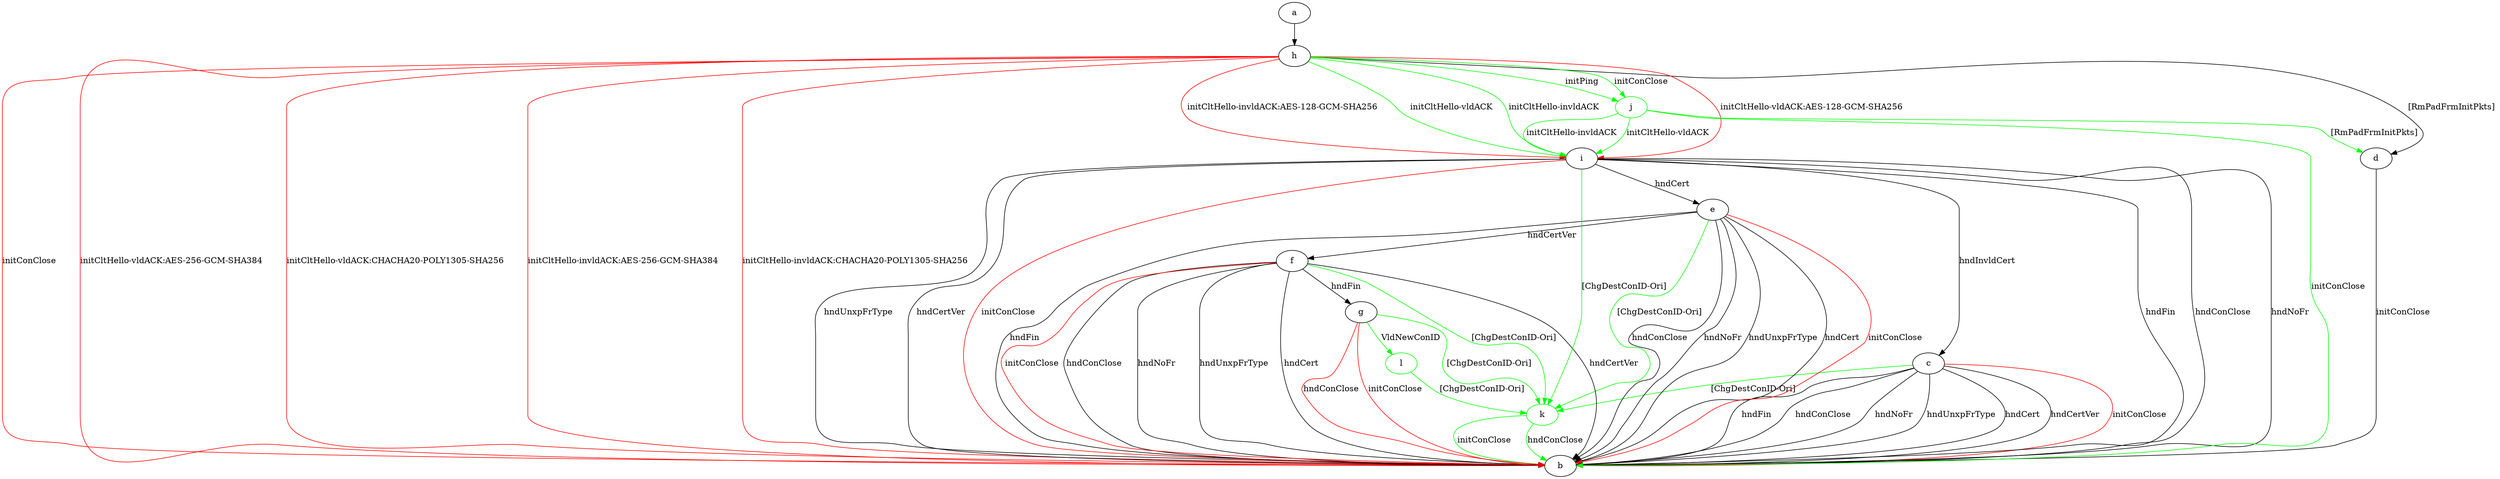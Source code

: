 digraph "" {
	a -> h	[key=0];
	c -> b	[key=0,
		label="hndFin "];
	c -> b	[key=1,
		label="hndConClose "];
	c -> b	[key=2,
		label="hndNoFr "];
	c -> b	[key=3,
		label="hndUnxpFrType "];
	c -> b	[key=4,
		label="hndCert "];
	c -> b	[key=5,
		label="hndCertVer "];
	c -> b	[key=6,
		color=red,
		label="initConClose "];
	k	[color=green];
	c -> k	[key=0,
		color=green,
		label="[ChgDestConID-Ori] "];
	d -> b	[key=0,
		label="initConClose "];
	e -> b	[key=0,
		label="hndFin "];
	e -> b	[key=1,
		label="hndConClose "];
	e -> b	[key=2,
		label="hndNoFr "];
	e -> b	[key=3,
		label="hndUnxpFrType "];
	e -> b	[key=4,
		label="hndCert "];
	e -> b	[key=5,
		color=red,
		label="initConClose "];
	e -> f	[key=0,
		label="hndCertVer "];
	e -> k	[key=0,
		color=green,
		label="[ChgDestConID-Ori] "];
	f -> b	[key=0,
		label="hndConClose "];
	f -> b	[key=1,
		label="hndNoFr "];
	f -> b	[key=2,
		label="hndUnxpFrType "];
	f -> b	[key=3,
		label="hndCert "];
	f -> b	[key=4,
		label="hndCertVer "];
	f -> b	[key=5,
		color=red,
		label="initConClose "];
	f -> g	[key=0,
		label="hndFin "];
	f -> k	[key=0,
		color=green,
		label="[ChgDestConID-Ori] "];
	g -> b	[key=0,
		color=red,
		label="initConClose "];
	g -> b	[key=1,
		color=red,
		label="hndConClose "];
	g -> k	[key=0,
		color=green,
		label="[ChgDestConID-Ori] "];
	l	[color=green];
	g -> l	[key=0,
		color=green,
		label="VldNewConID "];
	h -> b	[key=0,
		color=red,
		label="initConClose "];
	h -> b	[key=1,
		color=red,
		label="initCltHello-vldACK:AES-256-GCM-SHA384 "];
	h -> b	[key=2,
		color=red,
		label="initCltHello-vldACK:CHACHA20-POLY1305-SHA256 "];
	h -> b	[key=3,
		color=red,
		label="initCltHello-invldACK:AES-256-GCM-SHA384 "];
	h -> b	[key=4,
		color=red,
		label="initCltHello-invldACK:CHACHA20-POLY1305-SHA256 "];
	h -> d	[key=0,
		label="[RmPadFrmInitPkts] "];
	h -> i	[key=0,
		color=green,
		label="initCltHello-vldACK "];
	h -> i	[key=1,
		color=green,
		label="initCltHello-invldACK "];
	h -> i	[key=2,
		color=red,
		label="initCltHello-vldACK:AES-128-GCM-SHA256 "];
	h -> i	[key=3,
		color=red,
		label="initCltHello-invldACK:AES-128-GCM-SHA256 "];
	j	[color=green];
	h -> j	[key=0,
		color=green,
		label="initPing "];
	h -> j	[key=1,
		color=green,
		label="initConClose "];
	i -> b	[key=0,
		label="hndFin "];
	i -> b	[key=1,
		label="hndConClose "];
	i -> b	[key=2,
		label="hndNoFr "];
	i -> b	[key=3,
		label="hndUnxpFrType "];
	i -> b	[key=4,
		label="hndCertVer "];
	i -> b	[key=5,
		color=red,
		label="initConClose "];
	i -> c	[key=0,
		label="hndInvldCert "];
	i -> e	[key=0,
		label="hndCert "];
	i -> k	[key=0,
		color=green,
		label="[ChgDestConID-Ori] "];
	j -> b	[key=0,
		color=green,
		label="initConClose "];
	j -> d	[key=0,
		color=green,
		label="[RmPadFrmInitPkts] "];
	j -> i	[key=0,
		color=green,
		label="initCltHello-vldACK "];
	j -> i	[key=1,
		color=green,
		label="initCltHello-invldACK "];
	k -> b	[key=0,
		color=green,
		label="initConClose "];
	k -> b	[key=1,
		color=green,
		label="hndConClose "];
	l -> k	[key=0,
		color=green,
		label="[ChgDestConID-Ori] "];
}
